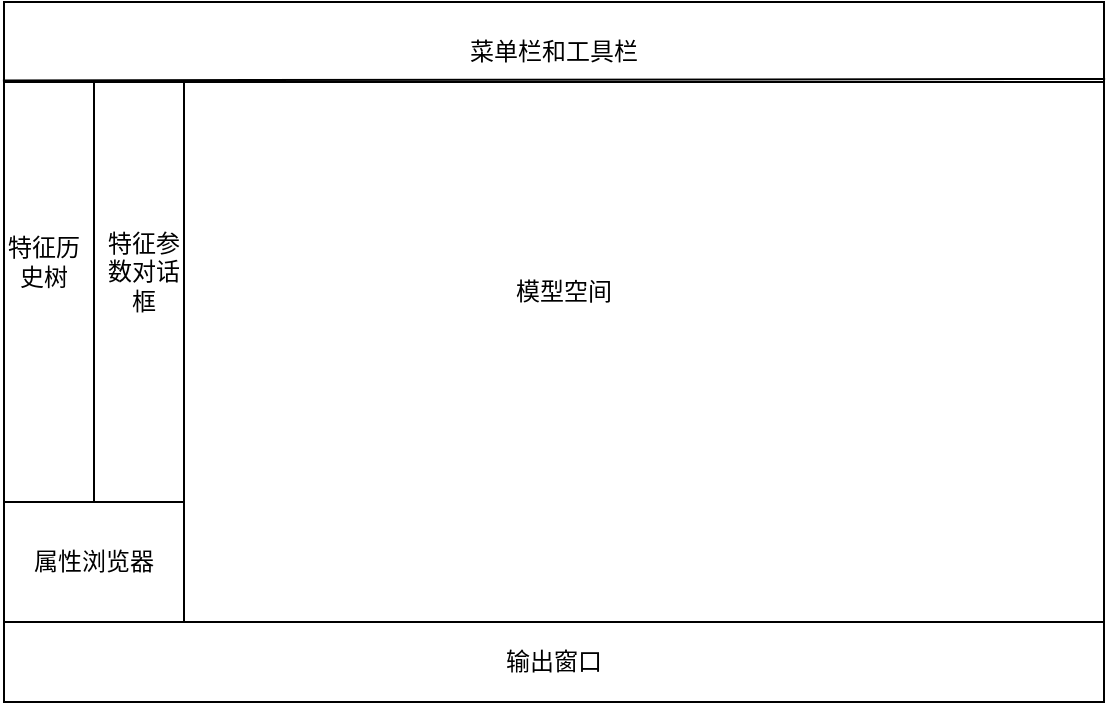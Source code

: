 <mxfile version="22.1.17" type="github">
  <diagram name="第 1 页" id="fDONv4_hEeUsKiGKBoPI">
    <mxGraphModel dx="1078" dy="485" grid="1" gridSize="10" guides="1" tooltips="1" connect="1" arrows="1" fold="1" page="1" pageScale="1" pageWidth="827" pageHeight="1169" math="0" shadow="0">
      <root>
        <mxCell id="0" />
        <mxCell id="1" parent="0" />
        <mxCell id="NEwsiC82i4V54aUvor26-3" value="" style="rounded=0;whiteSpace=wrap;html=1;" vertex="1" parent="1">
          <mxGeometry x="70" y="600" width="550" height="350" as="geometry" />
        </mxCell>
        <mxCell id="NEwsiC82i4V54aUvor26-5" value="" style="endArrow=none;html=1;rounded=0;exitX=-0.001;exitY=0.112;exitDx=0;exitDy=0;exitPerimeter=0;entryX=1.001;entryY=0.11;entryDx=0;entryDy=0;entryPerimeter=0;" edge="1" parent="1" source="NEwsiC82i4V54aUvor26-3" target="NEwsiC82i4V54aUvor26-3">
          <mxGeometry width="50" height="50" relative="1" as="geometry">
            <mxPoint x="330" y="710" as="sourcePoint" />
            <mxPoint x="380" y="660" as="targetPoint" />
          </mxGeometry>
        </mxCell>
        <mxCell id="NEwsiC82i4V54aUvor26-6" value="菜单栏和工具栏" style="text;html=1;strokeColor=none;fillColor=none;align=center;verticalAlign=middle;whiteSpace=wrap;rounded=0;" vertex="1" parent="1">
          <mxGeometry x="275" y="610" width="140" height="30" as="geometry" />
        </mxCell>
        <mxCell id="NEwsiC82i4V54aUvor26-7" value="" style="rounded=0;whiteSpace=wrap;html=1;" vertex="1" parent="1">
          <mxGeometry x="70" y="640" width="90" height="210" as="geometry" />
        </mxCell>
        <mxCell id="NEwsiC82i4V54aUvor26-8" value="" style="endArrow=none;html=1;rounded=0;exitX=0.5;exitY=1;exitDx=0;exitDy=0;entryX=0.5;entryY=0;entryDx=0;entryDy=0;" edge="1" parent="1" source="NEwsiC82i4V54aUvor26-7" target="NEwsiC82i4V54aUvor26-7">
          <mxGeometry width="50" height="50" relative="1" as="geometry">
            <mxPoint x="100" y="830" as="sourcePoint" />
            <mxPoint x="150" y="780" as="targetPoint" />
          </mxGeometry>
        </mxCell>
        <mxCell id="NEwsiC82i4V54aUvor26-9" value="特征历史树" style="text;html=1;strokeColor=none;fillColor=none;align=center;verticalAlign=middle;whiteSpace=wrap;rounded=0;" vertex="1" parent="1">
          <mxGeometry x="70" y="680" width="40" height="100" as="geometry" />
        </mxCell>
        <mxCell id="NEwsiC82i4V54aUvor26-10" value="特征参数对话框" style="text;html=1;strokeColor=none;fillColor=none;align=center;verticalAlign=middle;whiteSpace=wrap;rounded=0;" vertex="1" parent="1">
          <mxGeometry x="120" y="690" width="40" height="90" as="geometry" />
        </mxCell>
        <mxCell id="NEwsiC82i4V54aUvor26-11" value="" style="rounded=0;whiteSpace=wrap;html=1;" vertex="1" parent="1">
          <mxGeometry x="70" y="850" width="90" height="60" as="geometry" />
        </mxCell>
        <mxCell id="NEwsiC82i4V54aUvor26-12" value="属性浏览器" style="text;html=1;strokeColor=none;fillColor=none;align=center;verticalAlign=middle;whiteSpace=wrap;rounded=0;" vertex="1" parent="1">
          <mxGeometry x="80" y="865" width="70" height="30" as="geometry" />
        </mxCell>
        <mxCell id="NEwsiC82i4V54aUvor26-13" value="" style="rounded=0;whiteSpace=wrap;html=1;" vertex="1" parent="1">
          <mxGeometry x="160" y="640" width="460" height="270" as="geometry" />
        </mxCell>
        <mxCell id="NEwsiC82i4V54aUvor26-14" value="模型空间" style="text;html=1;strokeColor=none;fillColor=none;align=center;verticalAlign=middle;whiteSpace=wrap;rounded=0;" vertex="1" parent="1">
          <mxGeometry x="320" y="730" width="60" height="30" as="geometry" />
        </mxCell>
        <mxCell id="NEwsiC82i4V54aUvor26-15" value="" style="rounded=0;whiteSpace=wrap;html=1;" vertex="1" parent="1">
          <mxGeometry x="70" y="910" width="550" height="40" as="geometry" />
        </mxCell>
        <mxCell id="NEwsiC82i4V54aUvor26-16" value="输出窗口" style="text;html=1;strokeColor=none;fillColor=none;align=center;verticalAlign=middle;whiteSpace=wrap;rounded=0;" vertex="1" parent="1">
          <mxGeometry x="315" y="915" width="60" height="30" as="geometry" />
        </mxCell>
      </root>
    </mxGraphModel>
  </diagram>
</mxfile>
